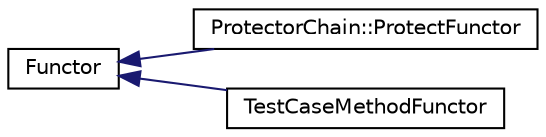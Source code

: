 digraph "Graphical Class Hierarchy"
{
  edge [fontname="Helvetica",fontsize="10",labelfontname="Helvetica",labelfontsize="10"];
  node [fontname="Helvetica",fontsize="10",shape=record];
  rankdir="LR";
  Node0 [label="Functor",height=0.2,width=0.4,color="black", fillcolor="white", style="filled",URL="$class_functor.html"];
  Node0 -> Node1 [dir="back",color="midnightblue",fontsize="10",style="solid",fontname="Helvetica"];
  Node1 [label="ProtectorChain::ProtectFunctor",height=0.2,width=0.4,color="black", fillcolor="white", style="filled",URL="$class_protector_chain_1_1_protect_functor.html"];
  Node0 -> Node2 [dir="back",color="midnightblue",fontsize="10",style="solid",fontname="Helvetica"];
  Node2 [label="TestCaseMethodFunctor",height=0.2,width=0.4,color="black", fillcolor="white", style="filled",URL="$class_test_case_method_functor.html",tooltip="Functor to call test case method (Implementation). "];
}
